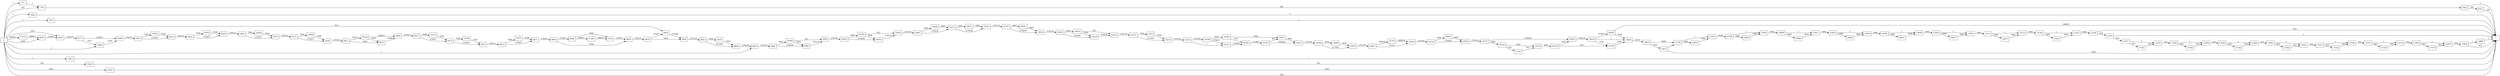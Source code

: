 digraph {
	graph [rankdir=LR]
	node [shape=rectangle]
	777 -> 778 [label=1]
	778 -> 1982 [label=582]
	1982 -> 1 [label=1]
	1982 -> 8701 [label=581]
	5944 -> 1 [label=1]
	7925 -> 1 [label=1]
	8701 -> 1 [label=581]
	8702 -> 9160 [label=270657]
	9160 -> 9177 [label=278314]
	9177 -> 9198 [label=270657]
	9177 -> 15965 [label=7657]
	9198 -> 9222 [label=278315]
	9222 -> 9243 [label=270657]
	9222 -> 16002 [label=7658]
	9243 -> 9261 [label=278315]
	9261 -> 9282 [label=270657]
	9261 -> 16022 [label=7658]
	9282 -> 9306 [label=278315]
	9306 -> 9351 [label=270657]
	9306 -> 16066 [label=7658]
	9351 -> 9375 [label=278315]
	9375 -> 9396 [label=270657]
	9375 -> 16086 [label=7658]
	9396 -> 9431 [label=278315]
	9431 -> 9452 [label=1840]
	9431 -> 16102 [label=276475]
	9452 -> 9468 [label=9498]
	9468 -> 9551 [label=278315]
	9551 -> 9579 [label=270657]
	9551 -> 16133 [label=7658]
	9579 -> 9615 [label=270657]
	9579 -> 16168 [label=7658]
	9615 -> 9647 [label=278315]
	9647 -> 9671 [label=270657]
	9647 -> 16191 [label=7658]
	9671 -> 9686 [label=278315]
	9686 -> 9695 [label=270657]
	9686 -> 9810 [label=7658]
	9695 -> 9720 [label=1840]
	9695 -> 17366 [label=268817]
	9720 -> 9810 [label=270657]
	9810 -> 9818 [label=278315]
	9818 -> 9839 [label=270657]
	9818 -> 9840 [label=7658]
	9839 -> 9840 [label=271480]
	9840 -> 9845 [label=279138]
	9845 -> 9866 [label=271480]
	9845 -> 16355 [label=7658]
	9866 -> 9950 [label=279138]
	9950 -> 9963 [label=279139]
	9963 -> 9984 [label=270658]
	9963 -> 16366 [label=8481]
	9984 -> 9995 [label=278316]
	9995 -> 10029 [label=279139]
	10029 -> 10050 [label=270658]
	10029 -> 16378 [label=8481]
	10050 -> 10053 [label=278316]
	10053 -> 10067 [label=279139]
	10067 -> 10121 [label=270658]
	10067 -> 16448 [label=8481]
	10121 -> 10145 [label=270658]
	10121 -> 16471 [label=8481]
	10145 -> 10147 [label=279139]
	10147 -> 10168 [label=270658]
	10147 -> 16491 [label=8481]
	10168 -> 10200 [label=279139]
	10200 -> 10229 [label=270658]
	10200 -> 16502 [label=8481]
	10229 -> 10232 [label=278316]
	10232 -> 10235 [label=279139]
	10235 -> 10270 [label=271481]
	10235 -> 16553 [label=7658]
	10270 -> 10334 [label=279139]
	10334 -> 10346 [label=279138]
	10334 -> 10355 [label=1]
	10346 -> 10355 [label=270657]
	10346 -> 16586 [label=8481]
	10355 -> 10382 [label=270658]
	10382 -> 10397 [label=271481]
	10397 -> 10433 [label=270658]
	10397 -> 16607 [label=823]
	10433 -> 10448 [label=279139]
	10448 -> 10478 [label=271481]
	10448 -> 16668 [label=7658]
	10478 -> 10487 [label=279139]
	10487 -> 10508 [label=10321]
	10487 -> 12703 [label=268818]
	10508 -> 10532 [label=279139]
	10532 -> 10562 [label=270658]
	10532 -> 16697 [label=8481]
	10562 -> 10577 [label=279139]
	10577 -> 10616 [label=270658]
	10577 -> 16703 [label=8481]
	10616 -> 10628 [label=278316]
	10628 -> 10630 [label=270657]
	10628 -> 10649 [label=1]
	10628 -> 16738 [label=7658]
	10630 -> 1 [label=268817]
	10630 -> 10649 [label=1840]
	10649 -> 10655 [label=10322]
	10655 -> 10673 [label=1841]
	10655 -> 12738 [label=8481]
	10673 -> 1 [label=1840]
	10673 -> 12738 [label=1]
	12663 -> 1 [label=1]
	12703 -> 10508 [label=268818]
	12738 -> 12762 [label=1]
	12738 -> 16810 [label=8481]
	12762 -> 12798 [label=8482]
	12798 -> 12819 [label=1]
	12798 -> 16830 [label=8481]
	12819 -> 12888 [label=8482]
	12888 -> 12927 [label=1]
	12888 -> 16868 [label=8481]
	12927 -> 12933 [label=8482]
	12933 -> 12954 [label=1]
	12933 -> 16888 [label=8481]
	12954 -> 12962 [label=8482]
	12962 -> 13000 [label=1]
	12962 -> 16925 [label=8481]
	13000 -> 13062 [label=8482]
	13062 -> 13095 [label=1]
	13062 -> 16957 [label=8481]
	13095 -> 13112 [label=8482]
	13112 -> 13133 [label=1]
	13112 -> 16977 [label=8481]
	13133 -> 13149 [label=8482]
	13149 -> 13185 [label=1]
	13149 -> 17012 [label=8481]
	13185 -> 13189 [label=8482]
	13189 -> 1 [label=7657]
	13189 -> 13210 [label=825]
	13210 -> 1 [label=1]
	13210 -> 13257 [label=824]
	13257 -> 13278 [label=1]
	13257 -> 17141 [label=823]
	13278 -> 13344 [label=824]
	13344 -> 13368 [label=1]
	13344 -> 17164 [label=823]
	13368 -> 13428 [label=824]
	13428 -> 13449 [label=1]
	13428 -> 17184 [label=823]
	13449 -> 13482 [label=824]
	13482 -> 13503 [label=1]
	13482 -> 17204 [label=823]
	13503 -> 13527 [label=824]
	13527 -> 13548 [label=1]
	13527 -> 17224 [label=823]
	13548 -> 13551 [label=824]
	13551 -> 13578 [label=1]
	13551 -> 17250 [label=823]
	13578 -> 13584 [label=824]
	13584 -> 13605 [label=1]
	13584 -> 17270 [label=823]
	13605 -> 13864 [label=824]
	13864 -> 1 [label=823]
	13864 -> 13980 [label=1]
	13980 -> 1 [label=1]
	15961 -> 1 [label=765]
	15965 -> 9198 [label=7658]
	16002 -> 9243 [label=7658]
	16022 -> 9282 [label=7658]
	16066 -> 9351 [label=7658]
	16086 -> 9396 [label=7658]
	16102 -> 9452 [label=7658]
	16102 -> 9468 [label=268817]
	16133 -> 9579 [label=7658]
	16168 -> 9615 [label=7658]
	16191 -> 9671 [label=7658]
	16355 -> 9866 [label=7658]
	16366 -> 9984 [label=7658]
	16366 -> 9995 [label=823]
	16378 -> 10050 [label=7658]
	16378 -> 10053 [label=823]
	16448 -> 10121 [label=8481]
	16471 -> 10145 [label=8481]
	16491 -> 10168 [label=8481]
	16502 -> 10229 [label=7658]
	16502 -> 10232 [label=823]
	16553 -> 10270 [label=7658]
	16586 -> 16607 [label=7658]
	16586 -> 10382 [label=823]
	16607 -> 10433 [label=8481]
	16668 -> 10478 [label=7658]
	16697 -> 10562 [label=8481]
	16703 -> 16724 [label=7658]
	16703 -> 17101 [label=823]
	16724 -> 16730 [label=8481]
	16730 -> 10616 [label=7658]
	16730 -> 16738 [label=823]
	16738 -> 10649 [label=8481]
	16810 -> 12762 [label=8481]
	16830 -> 12819 [label=8481]
	16868 -> 12927 [label=8481]
	16888 -> 12954 [label=8481]
	16925 -> 13000 [label=8481]
	16957 -> 13095 [label=8481]
	16977 -> 13133 [label=8481]
	17012 -> 13185 [label=8481]
	17101 -> 16724 [label=823]
	17141 -> 13278 [label=823]
	17164 -> 13368 [label=823]
	17184 -> 13449 [label=823]
	17204 -> 13503 [label=823]
	17224 -> 13548 [label=823]
	17250 -> 13578 [label=823]
	17270 -> 13605 [label=823]
	17322 -> 8702 [label=268817]
	17366 -> 9720 [label=268817]
	19347 -> 1 [label=2663]
	0 -> 778 [label=581]
	0 -> 8702 [label=1840]
	0 -> 9950 [label=1]
	0 -> 15965 [label=1]
	0 -> 777 [label=1]
	0 -> 1 [label=324]
	0 -> 5944 [label=1]
	0 -> 7925 [label=1]
	0 -> 12663 [label=1]
	0 -> 15961 [label=765]
	0 -> 9160 [label=7657]
	0 -> 9839 [label=823]
	0 -> 17322 [label=268817]
	0 -> 19347 [label=2663]
}
